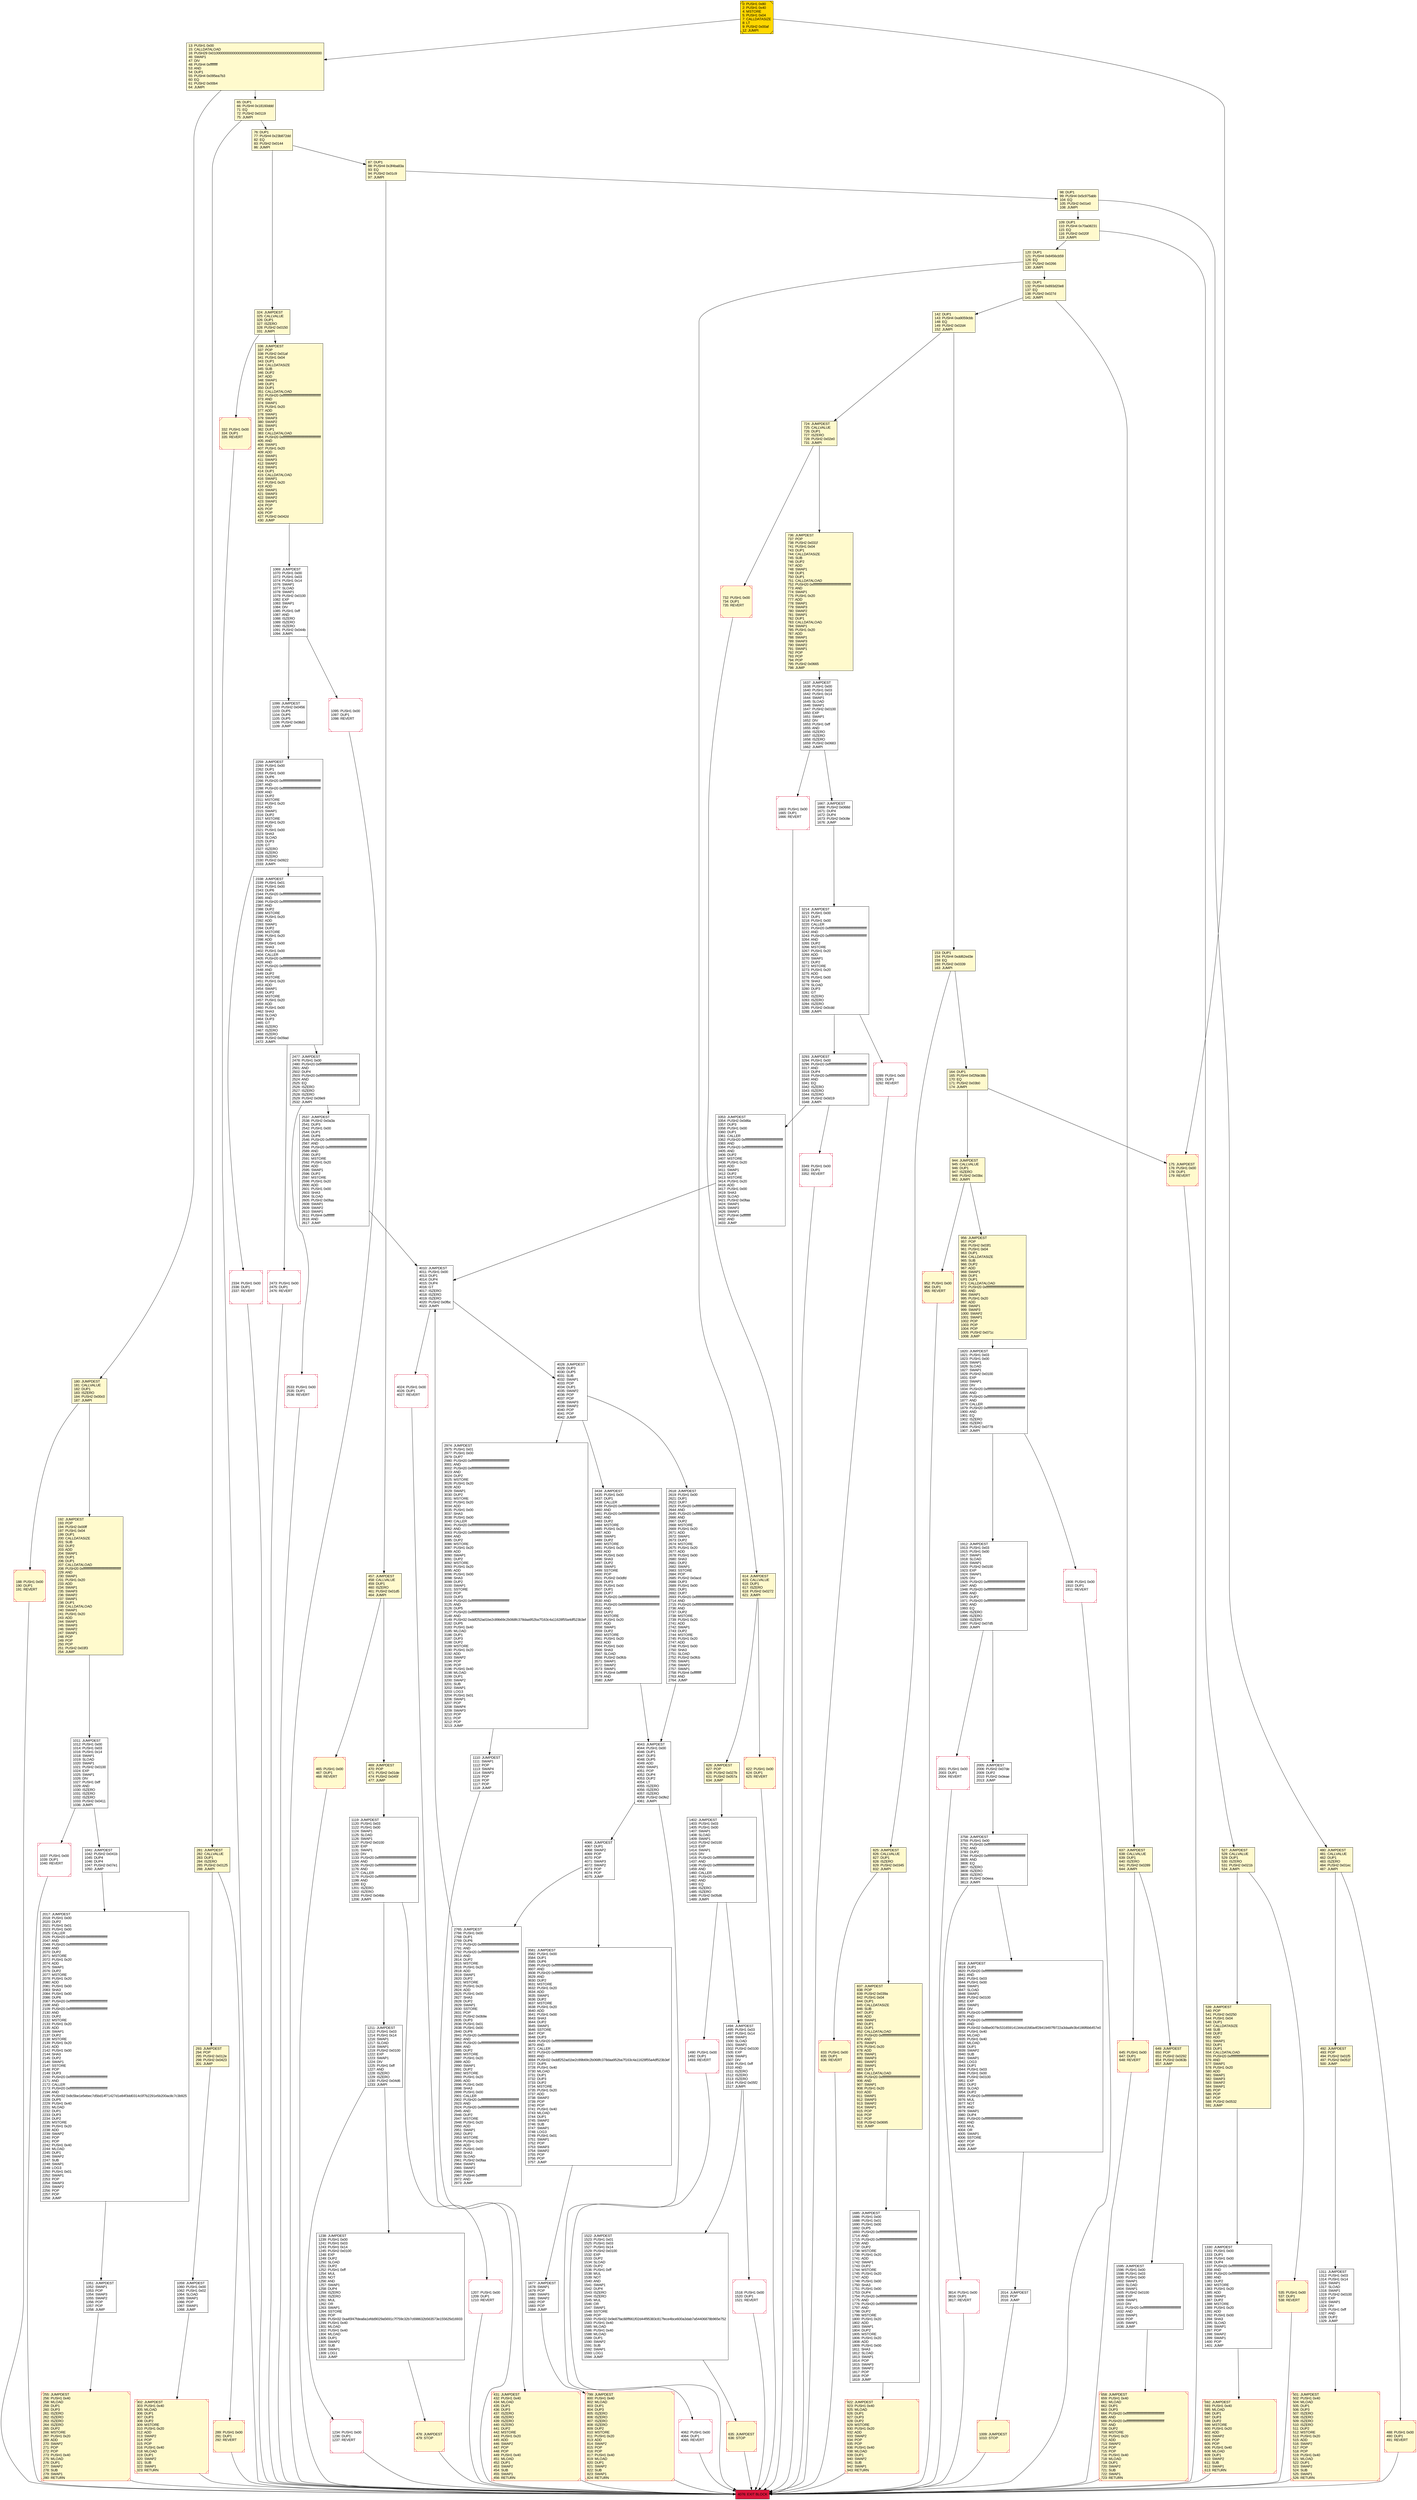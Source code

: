 digraph G {
bgcolor=transparent rankdir=UD;
node [shape=box style=filled color=black fillcolor=white fontname=arial fontcolor=black];
2473 [label="2473: PUSH1 0x00\l2475: DUP1\l2476: REVERT\l" shape=Msquare color=crimson ];
131 [label="131: DUP1\l132: PUSH4 0x893d20e8\l137: EQ\l138: PUSH2 0x027d\l141: JUMPI\l" fillcolor=lemonchiffon ];
281 [label="281: JUMPDEST\l282: CALLVALUE\l283: DUP1\l284: ISZERO\l285: PUSH2 0x0125\l288: JUMPI\l" fillcolor=lemonchiffon ];
87 [label="87: DUP1\l88: PUSH4 0x3f4ba83a\l93: EQ\l94: PUSH2 0x01c9\l97: JUMPI\l" fillcolor=lemonchiffon ];
0 [label="0: PUSH1 0x80\l2: PUSH1 0x40\l4: MSTORE\l5: PUSH1 0x04\l7: CALLDATASIZE\l8: LT\l9: PUSH2 0x00af\l12: JUMPI\l" fillcolor=lemonchiffon shape=Msquare fillcolor=gold ];
1667 [label="1667: JUMPDEST\l1668: PUSH2 0x068d\l1671: DUP4\l1672: DUP4\l1673: PUSH2 0x0c8e\l1676: JUMP\l" ];
1685 [label="1685: JUMPDEST\l1686: PUSH1 0x00\l1688: PUSH1 0x01\l1690: PUSH1 0x00\l1692: DUP5\l1693: PUSH20 0xffffffffffffffffffffffffffffffffffffffff\l1714: AND\l1715: PUSH20 0xffffffffffffffffffffffffffffffffffffffff\l1736: AND\l1737: DUP2\l1738: MSTORE\l1739: PUSH1 0x20\l1741: ADD\l1742: SWAP1\l1743: DUP2\l1744: MSTORE\l1745: PUSH1 0x20\l1747: ADD\l1748: PUSH1 0x00\l1750: SHA3\l1751: PUSH1 0x00\l1753: DUP4\l1754: PUSH20 0xffffffffffffffffffffffffffffffffffffffff\l1775: AND\l1776: PUSH20 0xffffffffffffffffffffffffffffffffffffffff\l1797: AND\l1798: DUP2\l1799: MSTORE\l1800: PUSH1 0x20\l1802: ADD\l1803: SWAP1\l1804: DUP2\l1805: MSTORE\l1806: PUSH1 0x20\l1808: ADD\l1809: PUSH1 0x00\l1811: SHA3\l1812: SLOAD\l1813: SWAP1\l1814: POP\l1815: SWAP3\l1816: SWAP2\l1817: POP\l1818: POP\l1819: JUMP\l" ];
1110 [label="1110: JUMPDEST\l1111: SWAP1\l1112: POP\l1113: SWAP4\l1114: SWAP3\l1115: POP\l1116: POP\l1117: POP\l1118: JUMP\l" ];
3818 [label="3818: JUMPDEST\l3819: DUP1\l3820: PUSH20 0xffffffffffffffffffffffffffffffffffffffff\l3841: AND\l3842: PUSH1 0x03\l3844: PUSH1 0x00\l3846: SWAP1\l3847: SLOAD\l3848: SWAP1\l3849: PUSH2 0x0100\l3852: EXP\l3853: SWAP1\l3854: DIV\l3855: PUSH20 0xffffffffffffffffffffffffffffffffffffffff\l3876: AND\l3877: PUSH20 0xffffffffffffffffffffffffffffffffffffffff\l3898: AND\l3899: PUSH32 0x8be0079c531659141344cd1fd0a4f28419497f9722a3daafe3b4186f6b6457e0\l3932: PUSH1 0x40\l3934: MLOAD\l3935: PUSH1 0x40\l3937: MLOAD\l3938: DUP1\l3939: SWAP2\l3940: SUB\l3941: SWAP1\l3942: LOG3\l3943: DUP1\l3944: PUSH1 0x03\l3946: PUSH1 0x00\l3948: PUSH2 0x0100\l3951: EXP\l3952: DUP2\l3953: SLOAD\l3954: DUP2\l3955: PUSH20 0xffffffffffffffffffffffffffffffffffffffff\l3976: MUL\l3977: NOT\l3978: AND\l3979: SWAP1\l3980: DUP4\l3981: PUSH20 0xffffffffffffffffffffffffffffffffffffffff\l4002: AND\l4003: MUL\l4004: OR\l4005: SWAP1\l4006: SSTORE\l4007: POP\l4008: POP\l4009: JUMP\l" ];
1119 [label="1119: JUMPDEST\l1120: PUSH1 0x03\l1122: PUSH1 0x00\l1124: SWAP1\l1125: SLOAD\l1126: SWAP1\l1127: PUSH2 0x0100\l1130: EXP\l1131: SWAP1\l1132: DIV\l1133: PUSH20 0xffffffffffffffffffffffffffffffffffffffff\l1154: AND\l1155: PUSH20 0xffffffffffffffffffffffffffffffffffffffff\l1176: AND\l1177: CALLER\l1178: PUSH20 0xffffffffffffffffffffffffffffffffffffffff\l1199: AND\l1200: EQ\l1201: ISZERO\l1202: ISZERO\l1203: PUSH2 0x04bb\l1206: JUMPI\l" ];
1207 [label="1207: PUSH1 0x00\l1209: DUP1\l1210: REVERT\l" shape=Msquare color=crimson ];
952 [label="952: PUSH1 0x00\l954: DUP1\l955: REVERT\l" fillcolor=lemonchiffon shape=Msquare color=crimson ];
4024 [label="4024: PUSH1 0x00\l4026: DUP1\l4027: REVERT\l" shape=Msquare color=crimson ];
1011 [label="1011: JUMPDEST\l1012: PUSH1 0x00\l1014: PUSH1 0x03\l1016: PUSH1 0x14\l1018: SWAP1\l1019: SLOAD\l1020: SWAP1\l1021: PUSH2 0x0100\l1024: EXP\l1025: SWAP1\l1026: DIV\l1027: PUSH1 0xff\l1029: AND\l1030: ISZERO\l1031: ISZERO\l1032: ISZERO\l1033: PUSH2 0x0411\l1036: JUMPI\l" ];
188 [label="188: PUSH1 0x00\l190: DUP1\l191: REVERT\l" fillcolor=lemonchiffon shape=Msquare color=crimson ];
469 [label="469: JUMPDEST\l470: POP\l471: PUSH2 0x01de\l474: PUSH2 0x045f\l477: JUMP\l" fillcolor=lemonchiffon ];
1912 [label="1912: JUMPDEST\l1913: PUSH1 0x03\l1915: PUSH1 0x00\l1917: SWAP1\l1918: SLOAD\l1919: SWAP1\l1920: PUSH2 0x0100\l1923: EXP\l1924: SWAP1\l1925: DIV\l1926: PUSH20 0xffffffffffffffffffffffffffffffffffffffff\l1947: AND\l1948: PUSH20 0xffffffffffffffffffffffffffffffffffffffff\l1969: AND\l1970: DUP2\l1971: PUSH20 0xffffffffffffffffffffffffffffffffffffffff\l1992: AND\l1993: EQ\l1994: ISZERO\l1995: ISZERO\l1996: ISZERO\l1997: PUSH2 0x07d5\l2000: JUMPI\l" ];
799 [label="799: JUMPDEST\l800: PUSH1 0x40\l802: MLOAD\l803: DUP1\l804: DUP3\l805: ISZERO\l806: ISZERO\l807: ISZERO\l808: ISZERO\l809: DUP2\l810: MSTORE\l811: PUSH1 0x20\l813: ADD\l814: SWAP2\l815: POP\l816: POP\l817: PUSH1 0x40\l819: MLOAD\l820: DUP1\l821: SWAP2\l822: SUB\l823: SWAP1\l824: RETURN\l" fillcolor=lemonchiffon shape=Msquare color=crimson ];
3581 [label="3581: JUMPDEST\l3582: PUSH1 0x00\l3584: DUP1\l3585: DUP6\l3586: PUSH20 0xffffffffffffffffffffffffffffffffffffffff\l3607: AND\l3608: PUSH20 0xffffffffffffffffffffffffffffffffffffffff\l3629: AND\l3630: DUP2\l3631: MSTORE\l3632: PUSH1 0x20\l3634: ADD\l3635: SWAP1\l3636: DUP2\l3637: MSTORE\l3638: PUSH1 0x20\l3640: ADD\l3641: PUSH1 0x00\l3643: SHA3\l3644: DUP2\l3645: SWAP1\l3646: SSTORE\l3647: POP\l3648: DUP3\l3649: PUSH20 0xffffffffffffffffffffffffffffffffffffffff\l3670: AND\l3671: CALLER\l3672: PUSH20 0xffffffffffffffffffffffffffffffffffffffff\l3693: AND\l3694: PUSH32 0xddf252ad1be2c89b69c2b068fc378daa952ba7f163c4a11628f55a4df523b3ef\l3727: DUP5\l3728: PUSH1 0x40\l3730: MLOAD\l3731: DUP1\l3732: DUP3\l3733: DUP2\l3734: MSTORE\l3735: PUSH1 0x20\l3737: ADD\l3738: SWAP2\l3739: POP\l3740: POP\l3741: PUSH1 0x40\l3743: MLOAD\l3744: DUP1\l3745: SWAP2\l3746: SUB\l3747: SWAP1\l3748: LOG3\l3749: PUSH1 0x01\l3751: SWAP1\l3752: POP\l3753: SWAP3\l3754: SWAP2\l3755: POP\l3756: POP\l3757: JUMP\l" ];
645 [label="645: PUSH1 0x00\l647: DUP1\l648: REVERT\l" fillcolor=lemonchiffon shape=Msquare color=crimson ];
1522 [label="1522: JUMPDEST\l1523: PUSH1 0x01\l1525: PUSH1 0x03\l1527: PUSH1 0x14\l1529: PUSH2 0x0100\l1532: EXP\l1533: DUP2\l1534: SLOAD\l1535: DUP2\l1536: PUSH1 0xff\l1538: MUL\l1539: NOT\l1540: AND\l1541: SWAP1\l1542: DUP4\l1543: ISZERO\l1544: ISZERO\l1545: MUL\l1546: OR\l1547: SWAP1\l1548: SSTORE\l1549: POP\l1550: PUSH32 0x9e87fac88ff661f02d44f95383c817fece4bce600a3dab7a54406878b965e752\l1583: PUSH1 0x40\l1585: MLOAD\l1586: PUSH1 0x40\l1588: MLOAD\l1589: DUP1\l1590: SWAP2\l1591: SUB\l1592: SWAP1\l1593: LOG1\l1594: JUMP\l" ];
1820 [label="1820: JUMPDEST\l1821: PUSH1 0x03\l1823: PUSH1 0x00\l1825: SWAP1\l1826: SLOAD\l1827: SWAP1\l1828: PUSH2 0x0100\l1831: EXP\l1832: SWAP1\l1833: DIV\l1834: PUSH20 0xffffffffffffffffffffffffffffffffffffffff\l1855: AND\l1856: PUSH20 0xffffffffffffffffffffffffffffffffffffffff\l1877: AND\l1878: CALLER\l1879: PUSH20 0xffffffffffffffffffffffffffffffffffffffff\l1900: AND\l1901: EQ\l1902: ISZERO\l1903: ISZERO\l1904: PUSH2 0x0778\l1907: JUMPI\l" ];
922 [label="922: JUMPDEST\l923: PUSH1 0x40\l925: MLOAD\l926: DUP1\l927: DUP3\l928: DUP2\l929: MSTORE\l930: PUSH1 0x20\l932: ADD\l933: SWAP2\l934: POP\l935: POP\l936: PUSH1 0x40\l938: MLOAD\l939: DUP1\l940: SWAP2\l941: SUB\l942: SWAP1\l943: RETURN\l" fillcolor=lemonchiffon shape=Msquare color=crimson ];
1041 [label="1041: JUMPDEST\l1042: PUSH2 0x041b\l1045: DUP4\l1046: DUP4\l1047: PUSH2 0x07e1\l1050: JUMP\l" ];
1677 [label="1677: JUMPDEST\l1678: SWAP1\l1679: POP\l1680: SWAP3\l1681: SWAP2\l1682: POP\l1683: POP\l1684: JUMP\l" ];
736 [label="736: JUMPDEST\l737: POP\l738: PUSH2 0x031f\l741: PUSH1 0x04\l743: DUP1\l744: CALLDATASIZE\l745: SUB\l746: DUP2\l747: ADD\l748: SWAP1\l749: DUP1\l750: DUP1\l751: CALLDATALOAD\l752: PUSH20 0xffffffffffffffffffffffffffffffffffffffff\l773: AND\l774: SWAP1\l775: PUSH1 0x20\l777: ADD\l778: SWAP1\l779: SWAP3\l780: SWAP2\l781: SWAP1\l782: DUP1\l783: CALLDATALOAD\l784: SWAP1\l785: PUSH1 0x20\l787: ADD\l788: SWAP1\l789: SWAP3\l790: SWAP2\l791: SWAP1\l792: POP\l793: POP\l794: POP\l795: PUSH2 0x0665\l798: JUMP\l" fillcolor=lemonchiffon ];
1402 [label="1402: JUMPDEST\l1403: PUSH1 0x03\l1405: PUSH1 0x00\l1407: SWAP1\l1408: SLOAD\l1409: SWAP1\l1410: PUSH2 0x0100\l1413: EXP\l1414: SWAP1\l1415: DIV\l1416: PUSH20 0xffffffffffffffffffffffffffffffffffffffff\l1437: AND\l1438: PUSH20 0xffffffffffffffffffffffffffffffffffffffff\l1459: AND\l1460: CALLER\l1461: PUSH20 0xffffffffffffffffffffffffffffffffffffffff\l1482: AND\l1483: EQ\l1484: ISZERO\l1485: ISZERO\l1486: PUSH2 0x05d6\l1489: JUMPI\l" ];
2974 [label="2974: JUMPDEST\l2975: PUSH1 0x01\l2977: PUSH1 0x00\l2979: DUP7\l2980: PUSH20 0xffffffffffffffffffffffffffffffffffffffff\l3001: AND\l3002: PUSH20 0xffffffffffffffffffffffffffffffffffffffff\l3023: AND\l3024: DUP2\l3025: MSTORE\l3026: PUSH1 0x20\l3028: ADD\l3029: SWAP1\l3030: DUP2\l3031: MSTORE\l3032: PUSH1 0x20\l3034: ADD\l3035: PUSH1 0x00\l3037: SHA3\l3038: PUSH1 0x00\l3040: CALLER\l3041: PUSH20 0xffffffffffffffffffffffffffffffffffffffff\l3062: AND\l3063: PUSH20 0xffffffffffffffffffffffffffffffffffffffff\l3084: AND\l3085: DUP2\l3086: MSTORE\l3087: PUSH1 0x20\l3089: ADD\l3090: SWAP1\l3091: DUP2\l3092: MSTORE\l3093: PUSH1 0x20\l3095: ADD\l3096: PUSH1 0x00\l3098: SHA3\l3099: DUP2\l3100: SWAP1\l3101: SSTORE\l3102: POP\l3103: DUP3\l3104: PUSH20 0xffffffffffffffffffffffffffffffffffffffff\l3125: AND\l3126: DUP5\l3127: PUSH20 0xffffffffffffffffffffffffffffffffffffffff\l3148: AND\l3149: PUSH32 0xddf252ad1be2c89b69c2b068fc378daa952ba7f163c4a11628f55a4df523b3ef\l3182: DUP5\l3183: PUSH1 0x40\l3185: MLOAD\l3186: DUP1\l3187: DUP3\l3188: DUP2\l3189: MSTORE\l3190: PUSH1 0x20\l3192: ADD\l3193: SWAP2\l3194: POP\l3195: POP\l3196: PUSH1 0x40\l3198: MLOAD\l3199: DUP1\l3200: SWAP2\l3201: SUB\l3202: SWAP1\l3203: LOG3\l3204: PUSH1 0x01\l3206: SWAP1\l3207: POP\l3208: SWAP4\l3209: SWAP3\l3210: POP\l3211: POP\l3212: POP\l3213: JUMP\l" ];
1238 [label="1238: JUMPDEST\l1239: PUSH1 0x00\l1241: PUSH1 0x03\l1243: PUSH1 0x14\l1245: PUSH2 0x0100\l1248: EXP\l1249: DUP2\l1250: SLOAD\l1251: DUP2\l1252: PUSH1 0xff\l1254: MUL\l1255: NOT\l1256: AND\l1257: SWAP1\l1258: DUP4\l1259: ISZERO\l1260: ISZERO\l1261: MUL\l1262: OR\l1263: SWAP1\l1264: SSTORE\l1265: POP\l1266: PUSH32 0xa45f47fdea8a1efdd9029a5691c7f759c32b7c698632b563573e155625d16933\l1299: PUSH1 0x40\l1301: MLOAD\l1302: PUSH1 0x40\l1304: MLOAD\l1305: DUP1\l1306: SWAP2\l1307: SUB\l1308: SWAP1\l1309: LOG1\l1310: JUMP\l" ];
457 [label="457: JUMPDEST\l458: CALLVALUE\l459: DUP1\l460: ISZERO\l461: PUSH2 0x01d5\l464: JUMPI\l" fillcolor=lemonchiffon ];
76 [label="76: DUP1\l77: PUSH4 0x23b872dd\l82: EQ\l83: PUSH2 0x0144\l86: JUMPI\l" fillcolor=lemonchiffon ];
2533 [label="2533: PUSH1 0x00\l2535: DUP1\l2536: REVERT\l" shape=Msquare color=crimson ];
3814 [label="3814: PUSH1 0x00\l3816: DUP1\l3817: REVERT\l" shape=Msquare color=crimson ];
488 [label="488: PUSH1 0x00\l490: DUP1\l491: REVERT\l" fillcolor=lemonchiffon shape=Msquare color=crimson ];
478 [label="478: JUMPDEST\l479: STOP\l" fillcolor=lemonchiffon shape=Msquare color=crimson ];
3353 [label="3353: JUMPDEST\l3354: PUSH2 0x0d6a\l3357: DUP3\l3358: PUSH1 0x00\l3360: DUP1\l3361: CALLER\l3362: PUSH20 0xffffffffffffffffffffffffffffffffffffffff\l3383: AND\l3384: PUSH20 0xffffffffffffffffffffffffffffffffffffffff\l3405: AND\l3406: DUP2\l3407: MSTORE\l3408: PUSH1 0x20\l3410: ADD\l3411: SWAP1\l3412: DUP2\l3413: MSTORE\l3414: PUSH1 0x20\l3416: ADD\l3417: PUSH1 0x00\l3419: SHA3\l3420: SLOAD\l3421: PUSH2 0x0faa\l3424: SWAP1\l3425: SWAP2\l3426: SWAP1\l3427: PUSH4 0xffffffff\l3432: AND\l3433: JUMP\l" ];
1518 [label="1518: PUSH1 0x00\l1520: DUP1\l1521: REVERT\l" shape=Msquare color=crimson ];
1494 [label="1494: JUMPDEST\l1495: PUSH1 0x03\l1497: PUSH1 0x14\l1499: SWAP1\l1500: SLOAD\l1501: SWAP1\l1502: PUSH2 0x0100\l1505: EXP\l1506: SWAP1\l1507: DIV\l1508: PUSH1 0xff\l1510: AND\l1511: ISZERO\l1512: ISZERO\l1513: ISZERO\l1514: PUSH2 0x05f2\l1517: JUMPI\l" ];
2618 [label="2618: JUMPDEST\l2619: PUSH1 0x00\l2621: DUP1\l2622: DUP7\l2623: PUSH20 0xffffffffffffffffffffffffffffffffffffffff\l2644: AND\l2645: PUSH20 0xffffffffffffffffffffffffffffffffffffffff\l2666: AND\l2667: DUP2\l2668: MSTORE\l2669: PUSH1 0x20\l2671: ADD\l2672: SWAP1\l2673: DUP2\l2674: MSTORE\l2675: PUSH1 0x20\l2677: ADD\l2678: PUSH1 0x00\l2680: SHA3\l2681: DUP2\l2682: SWAP1\l2683: SSTORE\l2684: POP\l2685: PUSH2 0x0acd\l2688: DUP3\l2689: PUSH1 0x00\l2691: DUP1\l2692: DUP7\l2693: PUSH20 0xffffffffffffffffffffffffffffffffffffffff\l2714: AND\l2715: PUSH20 0xffffffffffffffffffffffffffffffffffffffff\l2736: AND\l2737: DUP2\l2738: MSTORE\l2739: PUSH1 0x20\l2741: ADD\l2742: SWAP1\l2743: DUP2\l2744: MSTORE\l2745: PUSH1 0x20\l2747: ADD\l2748: PUSH1 0x00\l2750: SHA3\l2751: SLOAD\l2752: PUSH2 0x0fcb\l2755: SWAP1\l2756: SWAP2\l2757: SWAP1\l2758: PUSH4 0xffffffff\l2763: AND\l2764: JUMP\l" ];
724 [label="724: JUMPDEST\l725: CALLVALUE\l726: DUP1\l727: ISZERO\l728: PUSH2 0x02e0\l731: JUMPI\l" fillcolor=lemonchiffon ];
1211 [label="1211: JUMPDEST\l1212: PUSH1 0x03\l1214: PUSH1 0x14\l1216: SWAP1\l1217: SLOAD\l1218: SWAP1\l1219: PUSH2 0x0100\l1222: EXP\l1223: SWAP1\l1224: DIV\l1225: PUSH1 0xff\l1227: AND\l1228: ISZERO\l1229: ISZERO\l1230: PUSH2 0x04d6\l1233: JUMPI\l" ];
1009 [label="1009: JUMPDEST\l1010: STOP\l" fillcolor=lemonchiffon shape=Msquare color=crimson ];
837 [label="837: JUMPDEST\l838: POP\l839: PUSH2 0x039a\l842: PUSH1 0x04\l844: DUP1\l845: CALLDATASIZE\l846: SUB\l847: DUP2\l848: ADD\l849: SWAP1\l850: DUP1\l851: DUP1\l852: CALLDATALOAD\l853: PUSH20 0xffffffffffffffffffffffffffffffffffffffff\l874: AND\l875: SWAP1\l876: PUSH1 0x20\l878: ADD\l879: SWAP1\l880: SWAP3\l881: SWAP2\l882: SWAP1\l883: DUP1\l884: CALLDATALOAD\l885: PUSH20 0xffffffffffffffffffffffffffffffffffffffff\l906: AND\l907: SWAP1\l908: PUSH1 0x20\l910: ADD\l911: SWAP1\l912: SWAP3\l913: SWAP2\l914: SWAP1\l915: POP\l916: POP\l917: POP\l918: PUSH2 0x0695\l921: JUMP\l" fillcolor=lemonchiffon ];
614 [label="614: JUMPDEST\l615: CALLVALUE\l616: DUP1\l617: ISZERO\l618: PUSH2 0x0272\l621: JUMPI\l" fillcolor=lemonchiffon ];
4043 [label="4043: JUMPDEST\l4044: PUSH1 0x00\l4046: DUP1\l4047: DUP3\l4048: DUP5\l4049: ADD\l4050: SWAP1\l4051: POP\l4052: DUP4\l4053: DUP2\l4054: LT\l4055: ISZERO\l4056: ISZERO\l4057: ISZERO\l4058: PUSH2 0x0fe2\l4061: JUMPI\l" ];
944 [label="944: JUMPDEST\l945: CALLVALUE\l946: DUP1\l947: ISZERO\l948: PUSH2 0x03bc\l951: JUMPI\l" fillcolor=lemonchiffon ];
465 [label="465: PUSH1 0x00\l467: DUP1\l468: REVERT\l" fillcolor=lemonchiffon shape=Msquare color=crimson ];
1637 [label="1637: JUMPDEST\l1638: PUSH1 0x00\l1640: PUSH1 0x03\l1642: PUSH1 0x14\l1644: SWAP1\l1645: SLOAD\l1646: SWAP1\l1647: PUSH2 0x0100\l1650: EXP\l1651: SWAP1\l1652: DIV\l1653: PUSH1 0xff\l1655: AND\l1656: ISZERO\l1657: ISZERO\l1658: ISZERO\l1659: PUSH2 0x0683\l1662: JUMPI\l" ];
2001 [label="2001: PUSH1 0x00\l2003: DUP1\l2004: REVERT\l" shape=Msquare color=crimson ];
527 [label="527: JUMPDEST\l528: CALLVALUE\l529: DUP1\l530: ISZERO\l531: PUSH2 0x021b\l534: JUMPI\l" fillcolor=lemonchiffon ];
1234 [label="1234: PUSH1 0x00\l1236: DUP1\l1237: REVERT\l" shape=Msquare color=crimson ];
1490 [label="1490: PUSH1 0x00\l1492: DUP1\l1493: REVERT\l" shape=Msquare color=crimson ];
480 [label="480: JUMPDEST\l481: CALLVALUE\l482: DUP1\l483: ISZERO\l484: PUSH2 0x01ec\l487: JUMPI\l" fillcolor=lemonchiffon ];
1311 [label="1311: JUMPDEST\l1312: PUSH1 0x03\l1314: PUSH1 0x14\l1316: SWAP1\l1317: SLOAD\l1318: SWAP1\l1319: PUSH2 0x0100\l1322: EXP\l1323: SWAP1\l1324: DIV\l1325: PUSH1 0xff\l1327: AND\l1328: DUP2\l1329: JUMP\l" ];
3214 [label="3214: JUMPDEST\l3215: PUSH1 0x00\l3217: DUP1\l3218: PUSH1 0x00\l3220: CALLER\l3221: PUSH20 0xffffffffffffffffffffffffffffffffffffffff\l3242: AND\l3243: PUSH20 0xffffffffffffffffffffffffffffffffffffffff\l3264: AND\l3265: DUP2\l3266: MSTORE\l3267: PUSH1 0x20\l3269: ADD\l3270: SWAP1\l3271: DUP2\l3272: MSTORE\l3273: PUSH1 0x20\l3275: ADD\l3276: PUSH1 0x00\l3278: SHA3\l3279: SLOAD\l3280: DUP3\l3281: GT\l3282: ISZERO\l3283: ISZERO\l3284: ISZERO\l3285: PUSH2 0x0cdd\l3288: JUMPI\l" ];
3289 [label="3289: PUSH1 0x00\l3291: DUP1\l3292: REVERT\l" shape=Msquare color=crimson ];
120 [label="120: DUP1\l121: PUSH4 0x8456cb59\l126: EQ\l127: PUSH2 0x0266\l130: JUMPI\l" fillcolor=lemonchiffon ];
732 [label="732: PUSH1 0x00\l734: DUP1\l735: REVERT\l" fillcolor=lemonchiffon shape=Msquare color=crimson ];
4062 [label="4062: PUSH1 0x00\l4064: DUP1\l4065: REVERT\l" shape=Msquare color=crimson ];
289 [label="289: PUSH1 0x00\l291: DUP1\l292: REVERT\l" fillcolor=lemonchiffon shape=Msquare color=crimson ];
3293 [label="3293: JUMPDEST\l3294: PUSH1 0x00\l3296: PUSH20 0xffffffffffffffffffffffffffffffffffffffff\l3317: AND\l3318: DUP4\l3319: PUSH20 0xffffffffffffffffffffffffffffffffffffffff\l3340: AND\l3341: EQ\l3342: ISZERO\l3343: ISZERO\l3344: ISZERO\l3345: PUSH2 0x0d19\l3348: JUMPI\l" ];
336 [label="336: JUMPDEST\l337: POP\l338: PUSH2 0x01af\l341: PUSH1 0x04\l343: DUP1\l344: CALLDATASIZE\l345: SUB\l346: DUP2\l347: ADD\l348: SWAP1\l349: DUP1\l350: DUP1\l351: CALLDATALOAD\l352: PUSH20 0xffffffffffffffffffffffffffffffffffffffff\l373: AND\l374: SWAP1\l375: PUSH1 0x20\l377: ADD\l378: SWAP1\l379: SWAP3\l380: SWAP2\l381: SWAP1\l382: DUP1\l383: CALLDATALOAD\l384: PUSH20 0xffffffffffffffffffffffffffffffffffffffff\l405: AND\l406: SWAP1\l407: PUSH1 0x20\l409: ADD\l410: SWAP1\l411: SWAP3\l412: SWAP2\l413: SWAP1\l414: DUP1\l415: CALLDATALOAD\l416: SWAP1\l417: PUSH1 0x20\l419: ADD\l420: SWAP1\l421: SWAP3\l422: SWAP2\l423: SWAP1\l424: POP\l425: POP\l426: POP\l427: PUSH2 0x042d\l430: JUMP\l" fillcolor=lemonchiffon ];
825 [label="825: JUMPDEST\l826: CALLVALUE\l827: DUP1\l828: ISZERO\l829: PUSH2 0x0345\l832: JUMPI\l" fillcolor=lemonchiffon ];
109 [label="109: DUP1\l110: PUSH4 0x70a08231\l115: EQ\l116: PUSH2 0x020f\l119: JUMPI\l" fillcolor=lemonchiffon ];
626 [label="626: JUMPDEST\l627: POP\l628: PUSH2 0x027b\l631: PUSH2 0x057a\l634: JUMP\l" fillcolor=lemonchiffon ];
2477 [label="2477: JUMPDEST\l2478: PUSH1 0x00\l2480: PUSH20 0xffffffffffffffffffffffffffffffffffffffff\l2501: AND\l2502: DUP4\l2503: PUSH20 0xffffffffffffffffffffffffffffffffffffffff\l2524: AND\l2525: EQ\l2526: ISZERO\l2527: ISZERO\l2528: ISZERO\l2529: PUSH2 0x09e9\l2532: JUMPI\l" ];
153 [label="153: DUP1\l154: PUSH4 0xdd62ed3e\l159: EQ\l160: PUSH2 0x0339\l163: JUMPI\l" fillcolor=lemonchiffon ];
4066 [label="4066: JUMPDEST\l4067: DUP1\l4068: SWAP2\l4069: POP\l4070: POP\l4071: SWAP3\l4072: SWAP2\l4073: POP\l4074: POP\l4075: JUMP\l" ];
2005 [label="2005: JUMPDEST\l2006: PUSH2 0x07de\l2009: DUP2\l2010: PUSH2 0x0eae\l2013: JUMP\l" ];
431 [label="431: JUMPDEST\l432: PUSH1 0x40\l434: MLOAD\l435: DUP1\l436: DUP3\l437: ISZERO\l438: ISZERO\l439: ISZERO\l440: ISZERO\l441: DUP2\l442: MSTORE\l443: PUSH1 0x20\l445: ADD\l446: SWAP2\l447: POP\l448: POP\l449: PUSH1 0x40\l451: MLOAD\l452: DUP1\l453: SWAP2\l454: SUB\l455: SWAP1\l456: RETURN\l" fillcolor=lemonchiffon shape=Msquare color=crimson ];
13 [label="13: PUSH1 0x00\l15: CALLDATALOAD\l16: PUSH29 0x0100000000000000000000000000000000000000000000000000000000\l46: SWAP1\l47: DIV\l48: PUSH4 0xffffffff\l53: AND\l54: DUP1\l55: PUSH4 0x095ea7b3\l60: EQ\l61: PUSH2 0x00b4\l64: JUMPI\l" fillcolor=lemonchiffon ];
142 [label="142: DUP1\l143: PUSH4 0xa9059cbb\l148: EQ\l149: PUSH2 0x02d4\l152: JUMPI\l" fillcolor=lemonchiffon ];
302 [label="302: JUMPDEST\l303: PUSH1 0x40\l305: MLOAD\l306: DUP1\l307: DUP3\l308: DUP2\l309: MSTORE\l310: PUSH1 0x20\l312: ADD\l313: SWAP2\l314: POP\l315: POP\l316: PUSH1 0x40\l318: MLOAD\l319: DUP1\l320: SWAP2\l321: SUB\l322: SWAP1\l323: RETURN\l" fillcolor=lemonchiffon shape=Msquare color=crimson ];
2017 [label="2017: JUMPDEST\l2018: PUSH1 0x00\l2020: DUP2\l2021: PUSH1 0x01\l2023: PUSH1 0x00\l2025: CALLER\l2026: PUSH20 0xffffffffffffffffffffffffffffffffffffffff\l2047: AND\l2048: PUSH20 0xffffffffffffffffffffffffffffffffffffffff\l2069: AND\l2070: DUP2\l2071: MSTORE\l2072: PUSH1 0x20\l2074: ADD\l2075: SWAP1\l2076: DUP2\l2077: MSTORE\l2078: PUSH1 0x20\l2080: ADD\l2081: PUSH1 0x00\l2083: SHA3\l2084: PUSH1 0x00\l2086: DUP6\l2087: PUSH20 0xffffffffffffffffffffffffffffffffffffffff\l2108: AND\l2109: PUSH20 0xffffffffffffffffffffffffffffffffffffffff\l2130: AND\l2131: DUP2\l2132: MSTORE\l2133: PUSH1 0x20\l2135: ADD\l2136: SWAP1\l2137: DUP2\l2138: MSTORE\l2139: PUSH1 0x20\l2141: ADD\l2142: PUSH1 0x00\l2144: SHA3\l2145: DUP2\l2146: SWAP1\l2147: SSTORE\l2148: POP\l2149: DUP3\l2150: PUSH20 0xffffffffffffffffffffffffffffffffffffffff\l2171: AND\l2172: CALLER\l2173: PUSH20 0xffffffffffffffffffffffffffffffffffffffff\l2194: AND\l2195: PUSH32 0x8c5be1e5ebec7d5bd14f71427d1e84f3dd0314c0f7b2291e5b200ac8c7c3b925\l2228: DUP5\l2229: PUSH1 0x40\l2231: MLOAD\l2232: DUP1\l2233: DUP3\l2234: DUP2\l2235: MSTORE\l2236: PUSH1 0x20\l2238: ADD\l2239: SWAP2\l2240: POP\l2241: POP\l2242: PUSH1 0x40\l2244: MLOAD\l2245: DUP1\l2246: SWAP2\l2247: SUB\l2248: SWAP1\l2249: LOG3\l2250: PUSH1 0x01\l2252: SWAP1\l2253: POP\l2254: SWAP3\l2255: SWAP2\l2256: POP\l2257: POP\l2258: JUMP\l" ];
2259 [label="2259: JUMPDEST\l2260: PUSH1 0x00\l2262: DUP1\l2263: PUSH1 0x00\l2265: DUP6\l2266: PUSH20 0xffffffffffffffffffffffffffffffffffffffff\l2287: AND\l2288: PUSH20 0xffffffffffffffffffffffffffffffffffffffff\l2309: AND\l2310: DUP2\l2311: MSTORE\l2312: PUSH1 0x20\l2314: ADD\l2315: SWAP1\l2316: DUP2\l2317: MSTORE\l2318: PUSH1 0x20\l2320: ADD\l2321: PUSH1 0x00\l2323: SHA3\l2324: SLOAD\l2325: DUP3\l2326: GT\l2327: ISZERO\l2328: ISZERO\l2329: ISZERO\l2330: PUSH2 0x0922\l2333: JUMPI\l" ];
164 [label="164: DUP1\l165: PUSH4 0xf2fde38b\l170: EQ\l171: PUSH2 0x03b0\l174: JUMPI\l" fillcolor=lemonchiffon ];
3434 [label="3434: JUMPDEST\l3435: PUSH1 0x00\l3437: DUP1\l3438: CALLER\l3439: PUSH20 0xffffffffffffffffffffffffffffffffffffffff\l3460: AND\l3461: PUSH20 0xffffffffffffffffffffffffffffffffffffffff\l3482: AND\l3483: DUP2\l3484: MSTORE\l3485: PUSH1 0x20\l3487: ADD\l3488: SWAP1\l3489: DUP2\l3490: MSTORE\l3491: PUSH1 0x20\l3493: ADD\l3494: PUSH1 0x00\l3496: SHA3\l3497: DUP2\l3498: SWAP1\l3499: SSTORE\l3500: POP\l3501: PUSH2 0x0dfd\l3504: DUP3\l3505: PUSH1 0x00\l3507: DUP1\l3508: DUP7\l3509: PUSH20 0xffffffffffffffffffffffffffffffffffffffff\l3530: AND\l3531: PUSH20 0xffffffffffffffffffffffffffffffffffffffff\l3552: AND\l3553: DUP2\l3554: MSTORE\l3555: PUSH1 0x20\l3557: ADD\l3558: SWAP1\l3559: DUP2\l3560: MSTORE\l3561: PUSH1 0x20\l3563: ADD\l3564: PUSH1 0x00\l3566: SHA3\l3567: SLOAD\l3568: PUSH2 0x0fcb\l3571: SWAP1\l3572: SWAP2\l3573: SWAP1\l3574: PUSH4 0xffffffff\l3579: AND\l3580: JUMP\l" ];
1330 [label="1330: JUMPDEST\l1331: PUSH1 0x00\l1333: DUP1\l1334: PUSH1 0x00\l1336: DUP4\l1337: PUSH20 0xffffffffffffffffffffffffffffffffffffffff\l1358: AND\l1359: PUSH20 0xffffffffffffffffffffffffffffffffffffffff\l1380: AND\l1381: DUP2\l1382: MSTORE\l1383: PUSH1 0x20\l1385: ADD\l1386: SWAP1\l1387: DUP2\l1388: MSTORE\l1389: PUSH1 0x20\l1391: ADD\l1392: PUSH1 0x00\l1394: SHA3\l1395: SLOAD\l1396: SWAP1\l1397: POP\l1398: SWAP2\l1399: SWAP1\l1400: POP\l1401: JUMP\l" ];
175 [label="175: JUMPDEST\l176: PUSH1 0x00\l178: DUP1\l179: REVERT\l" fillcolor=lemonchiffon shape=Msquare color=crimson ];
956 [label="956: JUMPDEST\l957: POP\l958: PUSH2 0x03f1\l961: PUSH1 0x04\l963: DUP1\l964: CALLDATASIZE\l965: SUB\l966: DUP2\l967: ADD\l968: SWAP1\l969: DUP1\l970: DUP1\l971: CALLDATALOAD\l972: PUSH20 0xffffffffffffffffffffffffffffffffffffffff\l993: AND\l994: SWAP1\l995: PUSH1 0x20\l997: ADD\l998: SWAP1\l999: SWAP3\l1000: SWAP2\l1001: SWAP1\l1002: POP\l1003: POP\l1004: POP\l1005: PUSH2 0x071c\l1008: JUMP\l" fillcolor=lemonchiffon ];
1037 [label="1037: PUSH1 0x00\l1039: DUP1\l1040: REVERT\l" shape=Msquare color=crimson ];
3349 [label="3349: PUSH1 0x00\l3351: DUP1\l3352: REVERT\l" shape=Msquare color=crimson ];
4028 [label="4028: JUMPDEST\l4029: DUP3\l4030: DUP5\l4031: SUB\l4032: SWAP1\l4033: POP\l4034: DUP1\l4035: SWAP2\l4036: POP\l4037: POP\l4038: SWAP3\l4039: SWAP2\l4040: POP\l4041: POP\l4042: JUMP\l" ];
535 [label="535: PUSH1 0x00\l537: DUP1\l538: REVERT\l" fillcolor=lemonchiffon shape=Msquare color=crimson ];
2338 [label="2338: JUMPDEST\l2339: PUSH1 0x01\l2341: PUSH1 0x00\l2343: DUP6\l2344: PUSH20 0xffffffffffffffffffffffffffffffffffffffff\l2365: AND\l2366: PUSH20 0xffffffffffffffffffffffffffffffffffffffff\l2387: AND\l2388: DUP2\l2389: MSTORE\l2390: PUSH1 0x20\l2392: ADD\l2393: SWAP1\l2394: DUP2\l2395: MSTORE\l2396: PUSH1 0x20\l2398: ADD\l2399: PUSH1 0x00\l2401: SHA3\l2402: PUSH1 0x00\l2404: CALLER\l2405: PUSH20 0xffffffffffffffffffffffffffffffffffffffff\l2426: AND\l2427: PUSH20 0xffffffffffffffffffffffffffffffffffffffff\l2448: AND\l2449: DUP2\l2450: MSTORE\l2451: PUSH1 0x20\l2453: ADD\l2454: SWAP1\l2455: DUP2\l2456: MSTORE\l2457: PUSH1 0x20\l2459: ADD\l2460: PUSH1 0x00\l2462: SHA3\l2463: SLOAD\l2464: DUP3\l2465: GT\l2466: ISZERO\l2467: ISZERO\l2468: ISZERO\l2469: PUSH2 0x09ad\l2472: JUMPI\l" ];
1051 [label="1051: JUMPDEST\l1052: SWAP1\l1053: POP\l1054: SWAP3\l1055: SWAP2\l1056: POP\l1057: POP\l1058: JUMP\l" ];
2334 [label="2334: PUSH1 0x00\l2336: DUP1\l2337: REVERT\l" shape=Msquare color=crimson ];
658 [label="658: JUMPDEST\l659: PUSH1 0x40\l661: MLOAD\l662: DUP1\l663: DUP3\l664: PUSH20 0xffffffffffffffffffffffffffffffffffffffff\l685: AND\l686: PUSH20 0xffffffffffffffffffffffffffffffffffffffff\l707: AND\l708: DUP2\l709: MSTORE\l710: PUSH1 0x20\l712: ADD\l713: SWAP2\l714: POP\l715: POP\l716: PUSH1 0x40\l718: MLOAD\l719: DUP1\l720: SWAP2\l721: SUB\l722: SWAP1\l723: RETURN\l" fillcolor=lemonchiffon shape=Msquare color=crimson ];
255 [label="255: JUMPDEST\l256: PUSH1 0x40\l258: MLOAD\l259: DUP1\l260: DUP3\l261: ISZERO\l262: ISZERO\l263: ISZERO\l264: ISZERO\l265: DUP2\l266: MSTORE\l267: PUSH1 0x20\l269: ADD\l270: SWAP2\l271: POP\l272: POP\l273: PUSH1 0x40\l275: MLOAD\l276: DUP1\l277: SWAP2\l278: SUB\l279: SWAP1\l280: RETURN\l" fillcolor=lemonchiffon shape=Msquare color=crimson ];
501 [label="501: JUMPDEST\l502: PUSH1 0x40\l504: MLOAD\l505: DUP1\l506: DUP3\l507: ISZERO\l508: ISZERO\l509: ISZERO\l510: ISZERO\l511: DUP2\l512: MSTORE\l513: PUSH1 0x20\l515: ADD\l516: SWAP2\l517: POP\l518: POP\l519: PUSH1 0x40\l521: MLOAD\l522: DUP1\l523: SWAP2\l524: SUB\l525: SWAP1\l526: RETURN\l" fillcolor=lemonchiffon shape=Msquare color=crimson ];
2537 [label="2537: JUMPDEST\l2538: PUSH2 0x0a3a\l2541: DUP3\l2542: PUSH1 0x00\l2544: DUP1\l2545: DUP8\l2546: PUSH20 0xffffffffffffffffffffffffffffffffffffffff\l2567: AND\l2568: PUSH20 0xffffffffffffffffffffffffffffffffffffffff\l2589: AND\l2590: DUP2\l2591: MSTORE\l2592: PUSH1 0x20\l2594: ADD\l2595: SWAP1\l2596: DUP2\l2597: MSTORE\l2598: PUSH1 0x20\l2600: ADD\l2601: PUSH1 0x00\l2603: SHA3\l2604: SLOAD\l2605: PUSH2 0x0faa\l2608: SWAP1\l2609: SWAP2\l2610: SWAP1\l2611: PUSH4 0xffffffff\l2616: AND\l2617: JUMP\l" ];
539 [label="539: JUMPDEST\l540: POP\l541: PUSH2 0x0250\l544: PUSH1 0x04\l546: DUP1\l547: CALLDATASIZE\l548: SUB\l549: DUP2\l550: ADD\l551: SWAP1\l552: DUP1\l553: DUP1\l554: CALLDATALOAD\l555: PUSH20 0xffffffffffffffffffffffffffffffffffffffff\l576: AND\l577: SWAP1\l578: PUSH1 0x20\l580: ADD\l581: SWAP1\l582: SWAP3\l583: SWAP2\l584: SWAP1\l585: POP\l586: POP\l587: POP\l588: PUSH2 0x0532\l591: JUMP\l" fillcolor=lemonchiffon ];
649 [label="649: JUMPDEST\l650: POP\l651: PUSH2 0x0292\l654: PUSH2 0x063b\l657: JUMP\l" fillcolor=lemonchiffon ];
98 [label="98: DUP1\l99: PUSH4 0x5c975abb\l104: EQ\l105: PUSH2 0x01e0\l108: JUMPI\l" fillcolor=lemonchiffon ];
622 [label="622: PUSH1 0x00\l624: DUP1\l625: REVERT\l" fillcolor=lemonchiffon shape=Msquare color=crimson ];
1069 [label="1069: JUMPDEST\l1070: PUSH1 0x00\l1072: PUSH1 0x03\l1074: PUSH1 0x14\l1076: SWAP1\l1077: SLOAD\l1078: SWAP1\l1079: PUSH2 0x0100\l1082: EXP\l1083: SWAP1\l1084: DIV\l1085: PUSH1 0xff\l1087: AND\l1088: ISZERO\l1089: ISZERO\l1090: ISZERO\l1091: PUSH2 0x044b\l1094: JUMPI\l" ];
293 [label="293: JUMPDEST\l294: POP\l295: PUSH2 0x012e\l298: PUSH2 0x0423\l301: JUMP\l" fillcolor=lemonchiffon ];
4010 [label="4010: JUMPDEST\l4011: PUSH1 0x00\l4013: DUP1\l4014: DUP4\l4015: DUP4\l4016: GT\l4017: ISZERO\l4018: ISZERO\l4019: ISZERO\l4020: PUSH2 0x0fbc\l4023: JUMPI\l" ];
1908 [label="1908: PUSH1 0x00\l1910: DUP1\l1911: REVERT\l" shape=Msquare color=crimson ];
65 [label="65: DUP1\l66: PUSH4 0x18160ddd\l71: EQ\l72: PUSH2 0x0119\l75: JUMPI\l" fillcolor=lemonchiffon ];
1595 [label="1595: JUMPDEST\l1596: PUSH1 0x00\l1598: PUSH1 0x03\l1600: PUSH1 0x00\l1602: SWAP1\l1603: SLOAD\l1604: SWAP1\l1605: PUSH2 0x0100\l1608: EXP\l1609: SWAP1\l1610: DIV\l1611: PUSH20 0xffffffffffffffffffffffffffffffffffffffff\l1632: AND\l1633: SWAP1\l1634: POP\l1635: SWAP1\l1636: JUMP\l" ];
637 [label="637: JUMPDEST\l638: CALLVALUE\l639: DUP1\l640: ISZERO\l641: PUSH2 0x0289\l644: JUMPI\l" fillcolor=lemonchiffon ];
1663 [label="1663: PUSH1 0x00\l1665: DUP1\l1666: REVERT\l" shape=Msquare color=crimson ];
3758 [label="3758: JUMPDEST\l3759: PUSH1 0x00\l3761: PUSH20 0xffffffffffffffffffffffffffffffffffffffff\l3782: AND\l3783: DUP2\l3784: PUSH20 0xffffffffffffffffffffffffffffffffffffffff\l3805: AND\l3806: EQ\l3807: ISZERO\l3808: ISZERO\l3809: ISZERO\l3810: PUSH2 0x0eea\l3813: JUMPI\l" ];
2765 [label="2765: JUMPDEST\l2766: PUSH1 0x00\l2768: DUP1\l2769: DUP6\l2770: PUSH20 0xffffffffffffffffffffffffffffffffffffffff\l2791: AND\l2792: PUSH20 0xffffffffffffffffffffffffffffffffffffffff\l2813: AND\l2814: DUP2\l2815: MSTORE\l2816: PUSH1 0x20\l2818: ADD\l2819: SWAP1\l2820: DUP2\l2821: MSTORE\l2822: PUSH1 0x20\l2824: ADD\l2825: PUSH1 0x00\l2827: SHA3\l2828: DUP2\l2829: SWAP1\l2830: SSTORE\l2831: POP\l2832: PUSH2 0x0b9e\l2835: DUP3\l2836: PUSH1 0x01\l2838: PUSH1 0x00\l2840: DUP8\l2841: PUSH20 0xffffffffffffffffffffffffffffffffffffffff\l2862: AND\l2863: PUSH20 0xffffffffffffffffffffffffffffffffffffffff\l2884: AND\l2885: DUP2\l2886: MSTORE\l2887: PUSH1 0x20\l2889: ADD\l2890: SWAP1\l2891: DUP2\l2892: MSTORE\l2893: PUSH1 0x20\l2895: ADD\l2896: PUSH1 0x00\l2898: SHA3\l2899: PUSH1 0x00\l2901: CALLER\l2902: PUSH20 0xffffffffffffffffffffffffffffffffffffffff\l2923: AND\l2924: PUSH20 0xffffffffffffffffffffffffffffffffffffffff\l2945: AND\l2946: DUP2\l2947: MSTORE\l2948: PUSH1 0x20\l2950: ADD\l2951: SWAP1\l2952: DUP2\l2953: MSTORE\l2954: PUSH1 0x20\l2956: ADD\l2957: PUSH1 0x00\l2959: SHA3\l2960: SLOAD\l2961: PUSH2 0x0faa\l2964: SWAP1\l2965: SWAP2\l2966: SWAP1\l2967: PUSH4 0xffffffff\l2972: AND\l2973: JUMP\l" ];
180 [label="180: JUMPDEST\l181: CALLVALUE\l182: DUP1\l183: ISZERO\l184: PUSH2 0x00c0\l187: JUMPI\l" fillcolor=lemonchiffon ];
833 [label="833: PUSH1 0x00\l835: DUP1\l836: REVERT\l" fillcolor=lemonchiffon shape=Msquare color=crimson ];
592 [label="592: JUMPDEST\l593: PUSH1 0x40\l595: MLOAD\l596: DUP1\l597: DUP3\l598: DUP2\l599: MSTORE\l600: PUSH1 0x20\l602: ADD\l603: SWAP2\l604: POP\l605: POP\l606: PUSH1 0x40\l608: MLOAD\l609: DUP1\l610: SWAP2\l611: SUB\l612: SWAP1\l613: RETURN\l" fillcolor=lemonchiffon shape=Msquare color=crimson ];
192 [label="192: JUMPDEST\l193: POP\l194: PUSH2 0x00ff\l197: PUSH1 0x04\l199: DUP1\l200: CALLDATASIZE\l201: SUB\l202: DUP2\l203: ADD\l204: SWAP1\l205: DUP1\l206: DUP1\l207: CALLDATALOAD\l208: PUSH20 0xffffffffffffffffffffffffffffffffffffffff\l229: AND\l230: SWAP1\l231: PUSH1 0x20\l233: ADD\l234: SWAP1\l235: SWAP3\l236: SWAP2\l237: SWAP1\l238: DUP1\l239: CALLDATALOAD\l240: SWAP1\l241: PUSH1 0x20\l243: ADD\l244: SWAP1\l245: SWAP3\l246: SWAP2\l247: SWAP1\l248: POP\l249: POP\l250: POP\l251: PUSH2 0x03f3\l254: JUMP\l" fillcolor=lemonchiffon ];
1099 [label="1099: JUMPDEST\l1100: PUSH2 0x0456\l1103: DUP5\l1104: DUP5\l1105: DUP5\l1106: PUSH2 0x08d3\l1109: JUMP\l" ];
1095 [label="1095: PUSH1 0x00\l1097: DUP1\l1098: REVERT\l" shape=Msquare color=crimson ];
492 [label="492: JUMPDEST\l493: POP\l494: PUSH2 0x01f5\l497: PUSH2 0x051f\l500: JUMP\l" fillcolor=lemonchiffon ];
1059 [label="1059: JUMPDEST\l1060: PUSH1 0x00\l1062: PUSH1 0x02\l1064: SLOAD\l1065: SWAP1\l1066: POP\l1067: SWAP1\l1068: JUMP\l" ];
4076 [label="4076: EXIT BLOCK\l" fillcolor=crimson ];
332 [label="332: PUSH1 0x00\l334: DUP1\l335: REVERT\l" fillcolor=lemonchiffon shape=Msquare color=crimson ];
635 [label="635: JUMPDEST\l636: STOP\l" fillcolor=lemonchiffon shape=Msquare color=crimson ];
2014 [label="2014: JUMPDEST\l2015: POP\l2016: JUMP\l" ];
324 [label="324: JUMPDEST\l325: CALLVALUE\l326: DUP1\l327: ISZERO\l328: PUSH2 0x0150\l331: JUMPI\l" fillcolor=lemonchiffon ];
332 -> 4076;
635 -> 4076;
1119 -> 1207;
180 -> 192;
153 -> 825;
1820 -> 1912;
1095 -> 4076;
2765 -> 4010;
833 -> 4076;
1677 -> 799;
3581 -> 1677;
592 -> 4076;
3214 -> 3289;
324 -> 332;
649 -> 1595;
153 -> 164;
4043 -> 4062;
637 -> 649;
142 -> 153;
4028 -> 3434;
120 -> 614;
1211 -> 1234;
1595 -> 658;
457 -> 469;
1494 -> 1518;
2537 -> 4010;
2259 -> 2334;
2974 -> 1110;
622 -> 4076;
724 -> 732;
501 -> 4076;
2017 -> 1051;
2259 -> 2338;
658 -> 4076;
255 -> 4076;
1011 -> 1041;
1663 -> 4076;
2618 -> 4043;
164 -> 175;
87 -> 457;
469 -> 1119;
1069 -> 1099;
1069 -> 1095;
3293 -> 3349;
1908 -> 4076;
2338 -> 2477;
1685 -> 922;
293 -> 1059;
480 -> 488;
1037 -> 4076;
1402 -> 1490;
1330 -> 592;
98 -> 109;
175 -> 4076;
2477 -> 2537;
13 -> 65;
76 -> 87;
2005 -> 3758;
457 -> 465;
4066 -> 2765;
1912 -> 2001;
2334 -> 4076;
336 -> 1069;
1211 -> 1238;
3349 -> 4076;
535 -> 4076;
736 -> 1637;
4010 -> 4028;
1402 -> 1494;
1637 -> 1667;
1667 -> 3214;
825 -> 833;
944 -> 952;
539 -> 1330;
289 -> 4076;
724 -> 736;
302 -> 4076;
1119 -> 1211;
120 -> 131;
13 -> 180;
1059 -> 302;
1494 -> 1522;
1051 -> 255;
1099 -> 2259;
1238 -> 478;
324 -> 336;
837 -> 1685;
431 -> 4076;
1110 -> 431;
956 -> 1820;
4028 -> 2974;
1009 -> 4076;
281 -> 289;
732 -> 4076;
131 -> 142;
4062 -> 4076;
3289 -> 4076;
65 -> 76;
3758 -> 3814;
465 -> 4076;
2001 -> 4076;
2014 -> 1009;
0 -> 13;
480 -> 492;
492 -> 1311;
1234 -> 4076;
1490 -> 4076;
3353 -> 4010;
0 -> 175;
1518 -> 4076;
614 -> 622;
488 -> 4076;
478 -> 4076;
2533 -> 4076;
3814 -> 4076;
4066 -> 3581;
1637 -> 1663;
1912 -> 2005;
1011 -> 1037;
1041 -> 2017;
626 -> 1402;
76 -> 324;
98 -> 480;
1311 -> 501;
2338 -> 2473;
527 -> 539;
527 -> 535;
87 -> 98;
142 -> 724;
922 -> 4076;
645 -> 4076;
1522 -> 635;
2477 -> 2533;
3293 -> 3353;
3758 -> 3818;
4010 -> 4024;
3434 -> 4043;
799 -> 4076;
65 -> 281;
131 -> 637;
944 -> 956;
281 -> 293;
4043 -> 4066;
614 -> 626;
2473 -> 4076;
4028 -> 2618;
3818 -> 2014;
164 -> 944;
825 -> 837;
188 -> 4076;
109 -> 120;
952 -> 4076;
3214 -> 3293;
4024 -> 4076;
637 -> 645;
1207 -> 4076;
109 -> 527;
180 -> 188;
1820 -> 1908;
192 -> 1011;
}